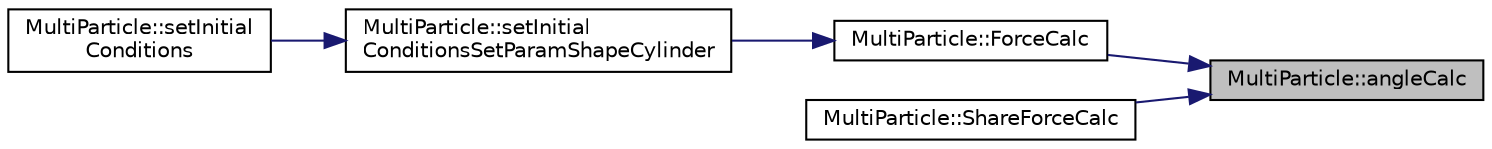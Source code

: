 digraph "MultiParticle::angleCalc"
{
 // LATEX_PDF_SIZE
  edge [fontname="Helvetica",fontsize="10",labelfontname="Helvetica",labelfontsize="10"];
  node [fontname="Helvetica",fontsize="10",shape=record];
  rankdir="RL";
  Node1 [label="MultiParticle::angleCalc",height=0.2,width=0.4,color="black", fillcolor="grey75", style="filled", fontcolor="black",tooltip="せん断角度 βを求める"];
  Node1 -> Node2 [dir="back",color="midnightblue",fontsize="10",style="solid"];
  Node2 [label="MultiParticle::ForceCalc",height=0.2,width=0.4,color="black", fillcolor="white", style="filled",URL="$classMultiParticle.html#a173d54a7d555cc1fa844a0b9f77f74c6",tooltip="Calclate force per particles. (各粒子での力とそれを求めるために必要な値を計算する)"];
  Node2 -> Node3 [dir="back",color="midnightblue",fontsize="10",style="solid"];
  Node3 [label="MultiParticle::setInitial\lConditionsSetParamShapeCylinder",height=0.2,width=0.4,color="black", fillcolor="white", style="filled",URL="$classMultiParticle.html#aa26eed38322c386a7989a674b6de54ee",tooltip="形状がCylinderの場合の初期値を指定する"];
  Node3 -> Node4 [dir="back",color="midnightblue",fontsize="10",style="solid"];
  Node4 [label="MultiParticle::setInitial\lConditions",height=0.2,width=0.4,color="black", fillcolor="white", style="filled",URL="$classMultiParticle.html#a43e7dad0dcd509e0e5914547c071a49f",tooltip="最初に書く粒子間のパラメータを求める"];
  Node1 -> Node5 [dir="back",color="midnightblue",fontsize="10",style="solid"];
  Node5 [label="MultiParticle::ShareForceCalc",height=0.2,width=0.4,color="black", fillcolor="white", style="filled",URL="$classMultiParticle.html#aaf2973cd22b6d163bdf7001d959a53e4",tooltip="ShareForceCalc"];
}
